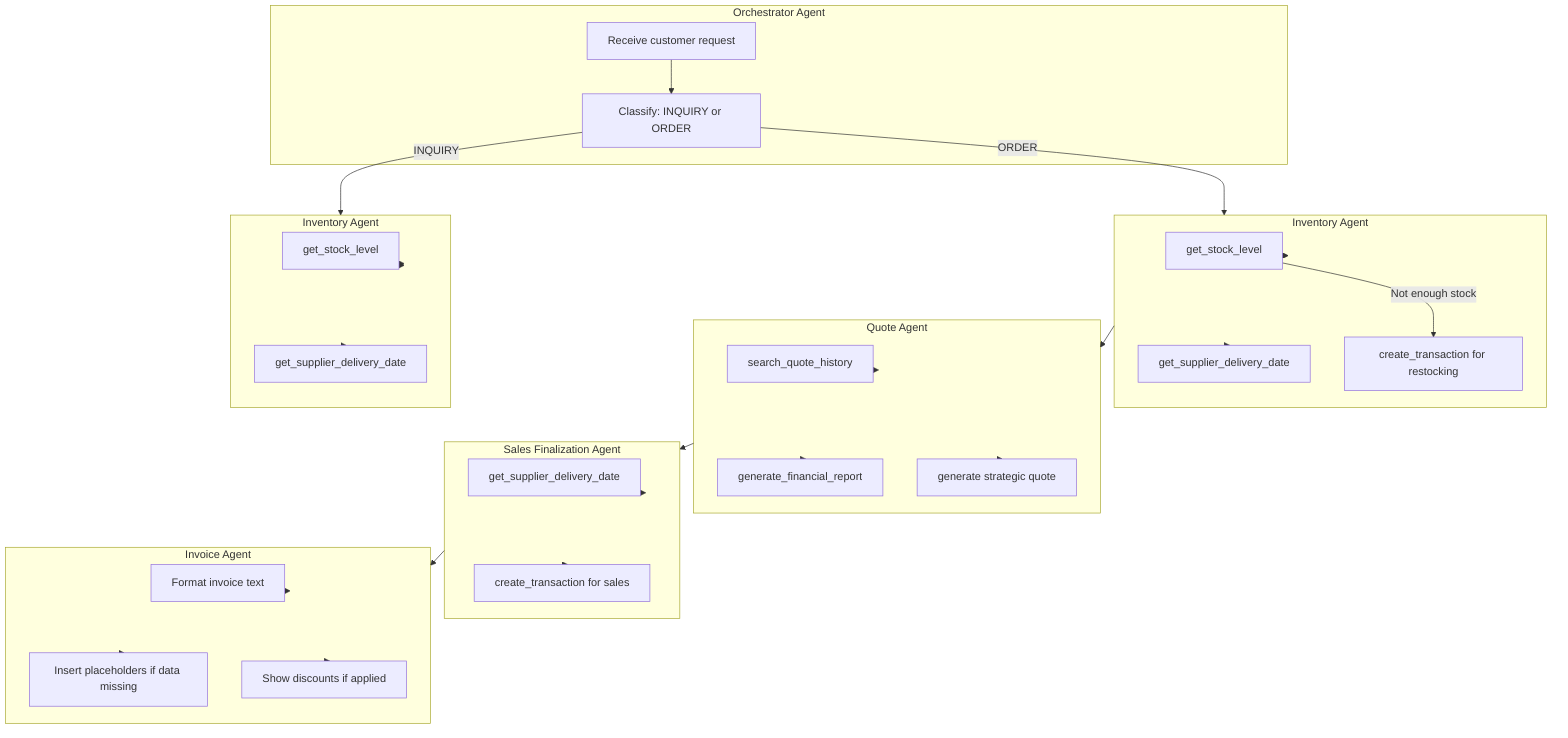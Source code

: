 flowchart TD
 subgraph ORCH["Orchestrator Agent"]
        O1["Receive customer request"]
        O2["Classify: INQUIRY or ORDER"]
  end
 subgraph INV["Inventory Agent"]
        I1["get_stock_level"]
        I2["get_supplier_delivery_date"]
        I3["create_transaction for restocking"]
  end
 subgraph QUOTE["Quote Agent"]
        Q1["search_quote_history"]
        Q2["generate_financial_report"]
        Q3["generate strategic quote"]
  end
 subgraph SALES["Sales Finalization Agent"]
        S2["get_supplier_delivery_date"]
        S3["create_transaction for sales"]
  end
 subgraph INVOICE["Invoice Agent"]
        V1["Format invoice text"]
        V2["Insert placeholders if data missing"]
        V3["Show discounts if applied"]
  end
 subgraph s1["Inventory Agent"]
        n1["get_stock_level"]
        n2["get_supplier_delivery_date"]
  end
    O1 --> O2
    O2 -- INQUIRY --> s1
    INV --> I1 & I2 & I1 & QUOTE
    O2 -- ORDER --> INV
    I1 -- Not enough stock --> I3
    QUOTE --> Q1 & Q2 & Q3 & SALES
    SALES --> S2 & S3 & INVOICE
    INVOICE --> V1 & V2 & V3
    s1 --> n1 & n2 & n1